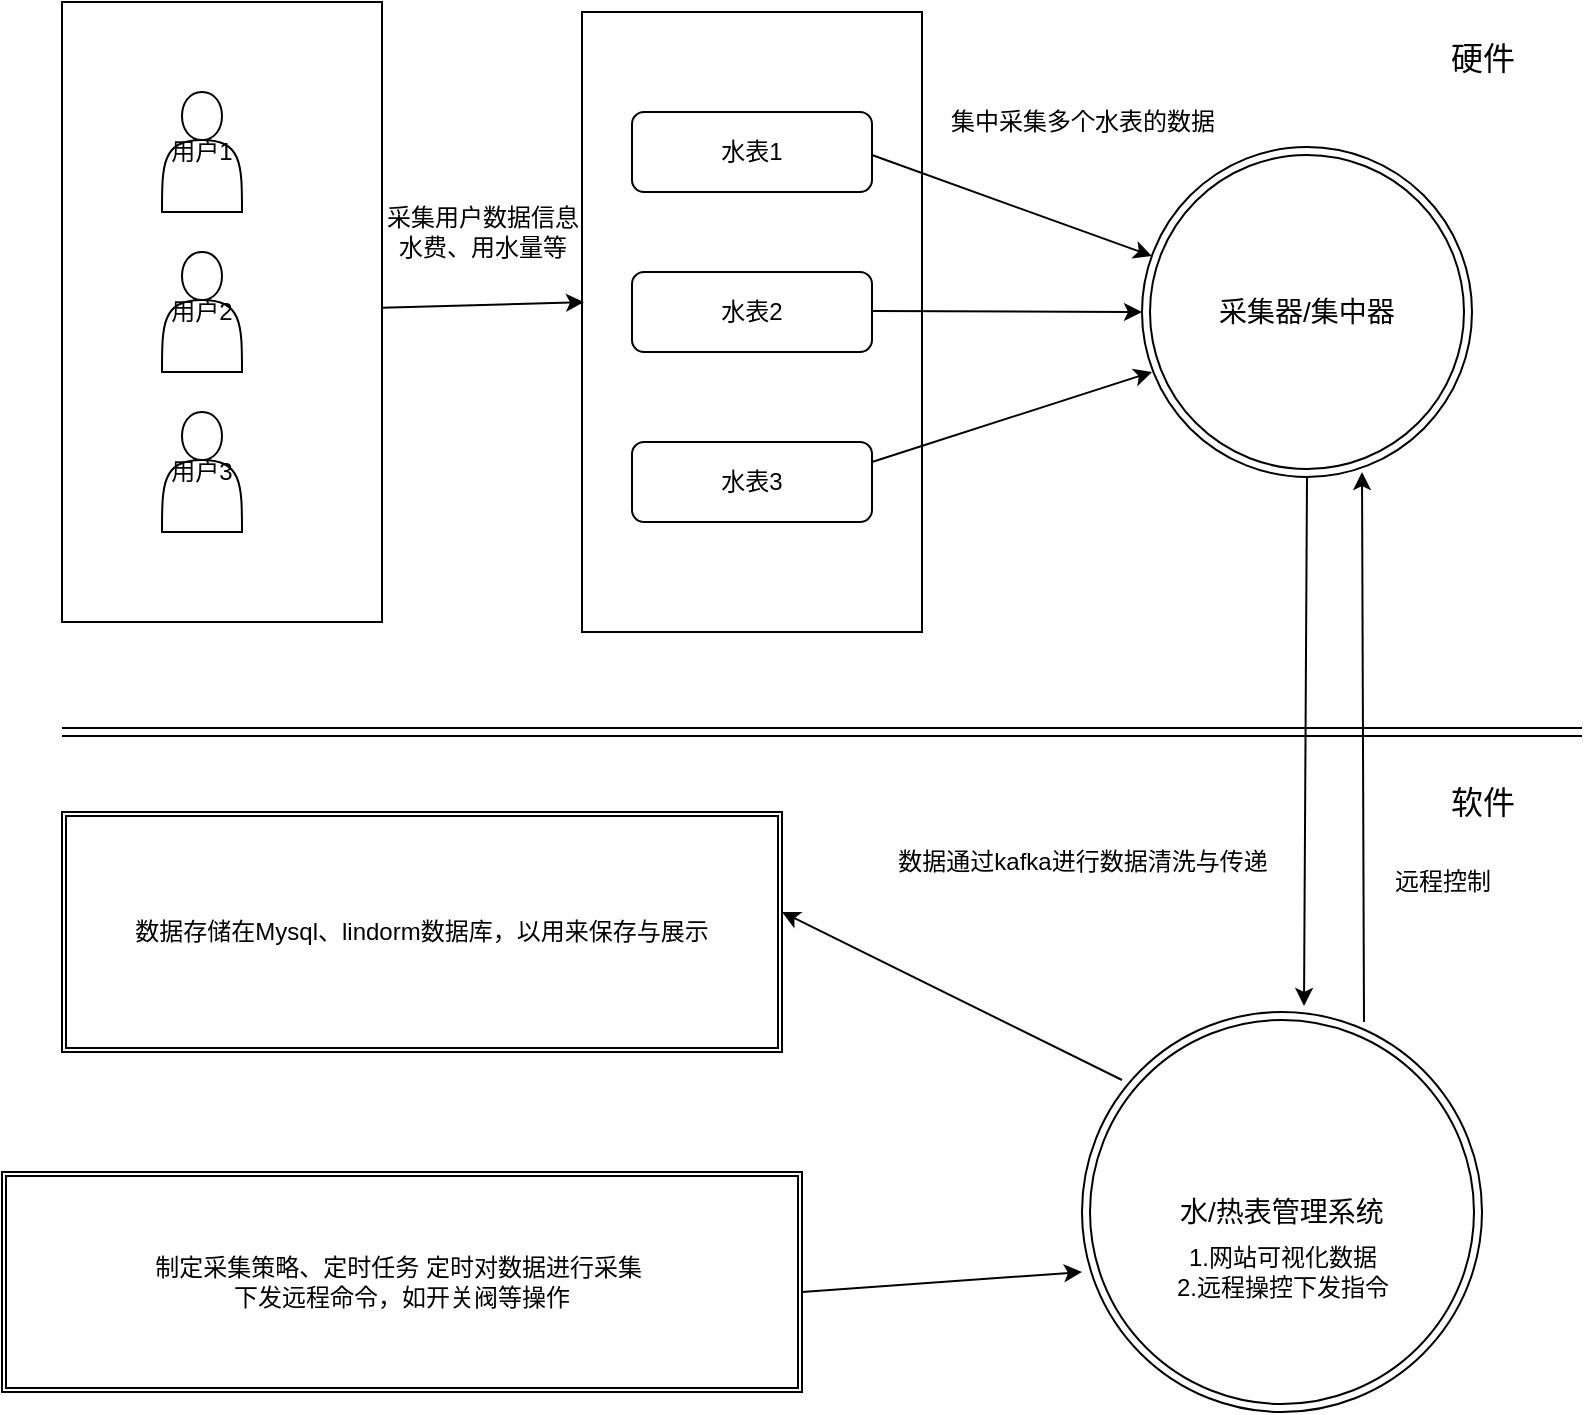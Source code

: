 <mxfile version="21.5.0" type="github">
  <diagram name="第 1 页" id="jmL1qz3mMwyt1vqhH-Wz">
    <mxGraphModel dx="1379" dy="764" grid="1" gridSize="10" guides="1" tooltips="1" connect="1" arrows="1" fold="1" page="1" pageScale="1" pageWidth="827" pageHeight="1169" math="0" shadow="0">
      <root>
        <mxCell id="0" />
        <mxCell id="1" parent="0" />
        <mxCell id="PY0WeYTTOWWtXDwvloO2-21" value="" style="rounded=0;whiteSpace=wrap;html=1;" vertex="1" parent="1">
          <mxGeometry x="30" y="25" width="160" height="310" as="geometry" />
        </mxCell>
        <mxCell id="PY0WeYTTOWWtXDwvloO2-16" value="用户1" style="shape=actor;whiteSpace=wrap;html=1;" vertex="1" parent="1">
          <mxGeometry x="80" y="70" width="40" height="60" as="geometry" />
        </mxCell>
        <mxCell id="PY0WeYTTOWWtXDwvloO2-18" value="用户2" style="shape=actor;whiteSpace=wrap;html=1;" vertex="1" parent="1">
          <mxGeometry x="80" y="150" width="40" height="60" as="geometry" />
        </mxCell>
        <mxCell id="PY0WeYTTOWWtXDwvloO2-19" value="用户3" style="shape=actor;whiteSpace=wrap;html=1;" vertex="1" parent="1">
          <mxGeometry x="80" y="230" width="40" height="60" as="geometry" />
        </mxCell>
        <mxCell id="PY0WeYTTOWWtXDwvloO2-24" value="" style="whiteSpace=wrap;html=1;" vertex="1" parent="1">
          <mxGeometry x="290" y="30" width="170" height="310" as="geometry" />
        </mxCell>
        <mxCell id="PY0WeYTTOWWtXDwvloO2-25" value="水表1" style="rounded=1;whiteSpace=wrap;html=1;" vertex="1" parent="1">
          <mxGeometry x="315" y="80" width="120" height="40" as="geometry" />
        </mxCell>
        <mxCell id="PY0WeYTTOWWtXDwvloO2-26" value="水表2" style="rounded=1;whiteSpace=wrap;html=1;" vertex="1" parent="1">
          <mxGeometry x="315" y="160" width="120" height="40" as="geometry" />
        </mxCell>
        <mxCell id="PY0WeYTTOWWtXDwvloO2-27" value="水表3" style="rounded=1;whiteSpace=wrap;html=1;" vertex="1" parent="1">
          <mxGeometry x="315" y="245" width="120" height="40" as="geometry" />
        </mxCell>
        <mxCell id="PY0WeYTTOWWtXDwvloO2-31" value="采集用户数据信息&lt;br&gt;水费、用水量等" style="text;html=1;align=center;verticalAlign=middle;resizable=0;points=[];autosize=1;strokeColor=none;fillColor=none;" vertex="1" parent="1">
          <mxGeometry x="180" y="120" width="120" height="40" as="geometry" />
        </mxCell>
        <mxCell id="PY0WeYTTOWWtXDwvloO2-33" value="&lt;font style=&quot;font-size: 14px;&quot;&gt;采集器/集中器&lt;/font&gt;" style="ellipse;shape=doubleEllipse;whiteSpace=wrap;html=1;aspect=fixed;" vertex="1" parent="1">
          <mxGeometry x="570" y="97.5" width="165" height="165" as="geometry" />
        </mxCell>
        <mxCell id="PY0WeYTTOWWtXDwvloO2-36" value="" style="edgeStyle=none;orthogonalLoop=1;jettySize=auto;html=1;rounded=0;entryX=0.006;entryY=0.468;entryDx=0;entryDy=0;entryPerimeter=0;" edge="1" parent="1" source="PY0WeYTTOWWtXDwvloO2-21" target="PY0WeYTTOWWtXDwvloO2-24">
          <mxGeometry width="100" relative="1" as="geometry">
            <mxPoint x="180" y="100" as="sourcePoint" />
            <mxPoint x="280" y="100" as="targetPoint" />
            <Array as="points" />
          </mxGeometry>
        </mxCell>
        <mxCell id="PY0WeYTTOWWtXDwvloO2-37" value="" style="edgeStyle=none;orthogonalLoop=1;jettySize=auto;html=1;rounded=0;" edge="1" parent="1" target="PY0WeYTTOWWtXDwvloO2-33">
          <mxGeometry width="100" relative="1" as="geometry">
            <mxPoint x="435" y="101.5" as="sourcePoint" />
            <mxPoint x="536" y="98.5" as="targetPoint" />
            <Array as="points" />
          </mxGeometry>
        </mxCell>
        <mxCell id="PY0WeYTTOWWtXDwvloO2-38" value="" style="edgeStyle=none;orthogonalLoop=1;jettySize=auto;html=1;rounded=0;entryX=0;entryY=0.5;entryDx=0;entryDy=0;" edge="1" parent="1" target="PY0WeYTTOWWtXDwvloO2-33">
          <mxGeometry width="100" relative="1" as="geometry">
            <mxPoint x="435" y="179.5" as="sourcePoint" />
            <mxPoint x="575" y="230" as="targetPoint" />
            <Array as="points" />
          </mxGeometry>
        </mxCell>
        <mxCell id="PY0WeYTTOWWtXDwvloO2-39" value="" style="edgeStyle=none;orthogonalLoop=1;jettySize=auto;html=1;rounded=0;exitX=1;exitY=0.25;exitDx=0;exitDy=0;" edge="1" parent="1" source="PY0WeYTTOWWtXDwvloO2-27">
          <mxGeometry width="100" relative="1" as="geometry">
            <mxPoint x="435" y="159.5" as="sourcePoint" />
            <mxPoint x="575" y="210" as="targetPoint" />
            <Array as="points" />
          </mxGeometry>
        </mxCell>
        <mxCell id="PY0WeYTTOWWtXDwvloO2-40" value="集中采集多个水表的数据" style="text;html=1;align=center;verticalAlign=middle;resizable=0;points=[];autosize=1;strokeColor=none;fillColor=none;" vertex="1" parent="1">
          <mxGeometry x="460" y="70" width="160" height="30" as="geometry" />
        </mxCell>
        <mxCell id="PY0WeYTTOWWtXDwvloO2-41" value="" style="endArrow=classic;html=1;rounded=0;exitX=0.5;exitY=1;exitDx=0;exitDy=0;entryX=0.555;entryY=-0.015;entryDx=0;entryDy=0;entryPerimeter=0;" edge="1" parent="1" source="PY0WeYTTOWWtXDwvloO2-33" target="PY0WeYTTOWWtXDwvloO2-46">
          <mxGeometry width="50" height="50" relative="1" as="geometry">
            <mxPoint x="650" y="310" as="sourcePoint" />
            <mxPoint x="650" y="520" as="targetPoint" />
          </mxGeometry>
        </mxCell>
        <mxCell id="PY0WeYTTOWWtXDwvloO2-42" value="" style="shape=link;html=1;rounded=0;" edge="1" parent="1">
          <mxGeometry width="100" relative="1" as="geometry">
            <mxPoint x="30" y="390" as="sourcePoint" />
            <mxPoint x="790" y="390" as="targetPoint" />
          </mxGeometry>
        </mxCell>
        <mxCell id="PY0WeYTTOWWtXDwvloO2-43" value="&lt;font style=&quot;font-size: 16px;&quot;&gt;硬件&lt;/font&gt;" style="text;html=1;align=center;verticalAlign=middle;resizable=0;points=[];autosize=1;strokeColor=none;fillColor=none;" vertex="1" parent="1">
          <mxGeometry x="710" y="38" width="60" height="30" as="geometry" />
        </mxCell>
        <mxCell id="PY0WeYTTOWWtXDwvloO2-44" value="&lt;font style=&quot;font-size: 16px;&quot;&gt;软件&lt;/font&gt;" style="text;html=1;align=center;verticalAlign=middle;resizable=0;points=[];autosize=1;strokeColor=none;fillColor=none;" vertex="1" parent="1">
          <mxGeometry x="710" y="410" width="60" height="30" as="geometry" />
        </mxCell>
        <mxCell id="PY0WeYTTOWWtXDwvloO2-46" value="&lt;font style=&quot;font-size: 14px;&quot;&gt;水/热表管理系统&lt;/font&gt;" style="ellipse;shape=doubleEllipse;whiteSpace=wrap;html=1;aspect=fixed;" vertex="1" parent="1">
          <mxGeometry x="540" y="530" width="200" height="200" as="geometry" />
        </mxCell>
        <mxCell id="PY0WeYTTOWWtXDwvloO2-47" value="数据通过kafka进行数据清洗与传递" style="text;html=1;align=center;verticalAlign=middle;resizable=0;points=[];autosize=1;strokeColor=none;fillColor=none;" vertex="1" parent="1">
          <mxGeometry x="435" y="440" width="210" height="30" as="geometry" />
        </mxCell>
        <mxCell id="PY0WeYTTOWWtXDwvloO2-45" value="1.网站可视化数据&lt;br&gt;2.远程操控下发指令" style="text;html=1;align=center;verticalAlign=middle;resizable=0;points=[];autosize=1;strokeColor=none;fillColor=none;" vertex="1" parent="1">
          <mxGeometry x="575" y="640" width="130" height="40" as="geometry" />
        </mxCell>
        <mxCell id="PY0WeYTTOWWtXDwvloO2-48" value="" style="endArrow=classic;html=1;rounded=0;exitX=0.705;exitY=0.025;exitDx=0;exitDy=0;exitPerimeter=0;" edge="1" parent="1" source="PY0WeYTTOWWtXDwvloO2-46">
          <mxGeometry width="50" height="50" relative="1" as="geometry">
            <mxPoint x="680" y="520" as="sourcePoint" />
            <mxPoint x="680" y="260" as="targetPoint" />
          </mxGeometry>
        </mxCell>
        <mxCell id="PY0WeYTTOWWtXDwvloO2-49" value="远程控制" style="text;html=1;align=center;verticalAlign=middle;resizable=0;points=[];autosize=1;strokeColor=none;fillColor=none;" vertex="1" parent="1">
          <mxGeometry x="685" y="450" width="70" height="30" as="geometry" />
        </mxCell>
        <mxCell id="PY0WeYTTOWWtXDwvloO2-50" value="数据存储在Mysql、lindorm数据库，以用来保存与展示" style="shape=ext;double=1;rounded=0;whiteSpace=wrap;html=1;" vertex="1" parent="1">
          <mxGeometry x="30" y="430" width="360" height="120" as="geometry" />
        </mxCell>
        <mxCell id="PY0WeYTTOWWtXDwvloO2-51" value="" style="endArrow=classic;html=1;rounded=0;exitX=0.1;exitY=0.17;exitDx=0;exitDy=0;exitPerimeter=0;entryX=1;entryY=0.417;entryDx=0;entryDy=0;entryPerimeter=0;" edge="1" parent="1" source="PY0WeYTTOWWtXDwvloO2-46" target="PY0WeYTTOWWtXDwvloO2-50">
          <mxGeometry width="50" height="50" relative="1" as="geometry">
            <mxPoint x="340" y="620" as="sourcePoint" />
            <mxPoint x="390" y="570" as="targetPoint" />
          </mxGeometry>
        </mxCell>
        <mxCell id="PY0WeYTTOWWtXDwvloO2-52" value="制定采集策略、定时任务 定时对数据进行采集&amp;nbsp;&lt;br&gt;下发远程命令，如开关阀等操作" style="shape=ext;double=1;rounded=0;whiteSpace=wrap;html=1;" vertex="1" parent="1">
          <mxGeometry y="610" width="400" height="110" as="geometry" />
        </mxCell>
        <mxCell id="PY0WeYTTOWWtXDwvloO2-53" value="" style="endArrow=classic;html=1;rounded=0;entryX=0;entryY=0.65;entryDx=0;entryDy=0;entryPerimeter=0;" edge="1" parent="1" target="PY0WeYTTOWWtXDwvloO2-46">
          <mxGeometry width="50" height="50" relative="1" as="geometry">
            <mxPoint x="400" y="670" as="sourcePoint" />
            <mxPoint x="450" y="620" as="targetPoint" />
          </mxGeometry>
        </mxCell>
      </root>
    </mxGraphModel>
  </diagram>
</mxfile>
